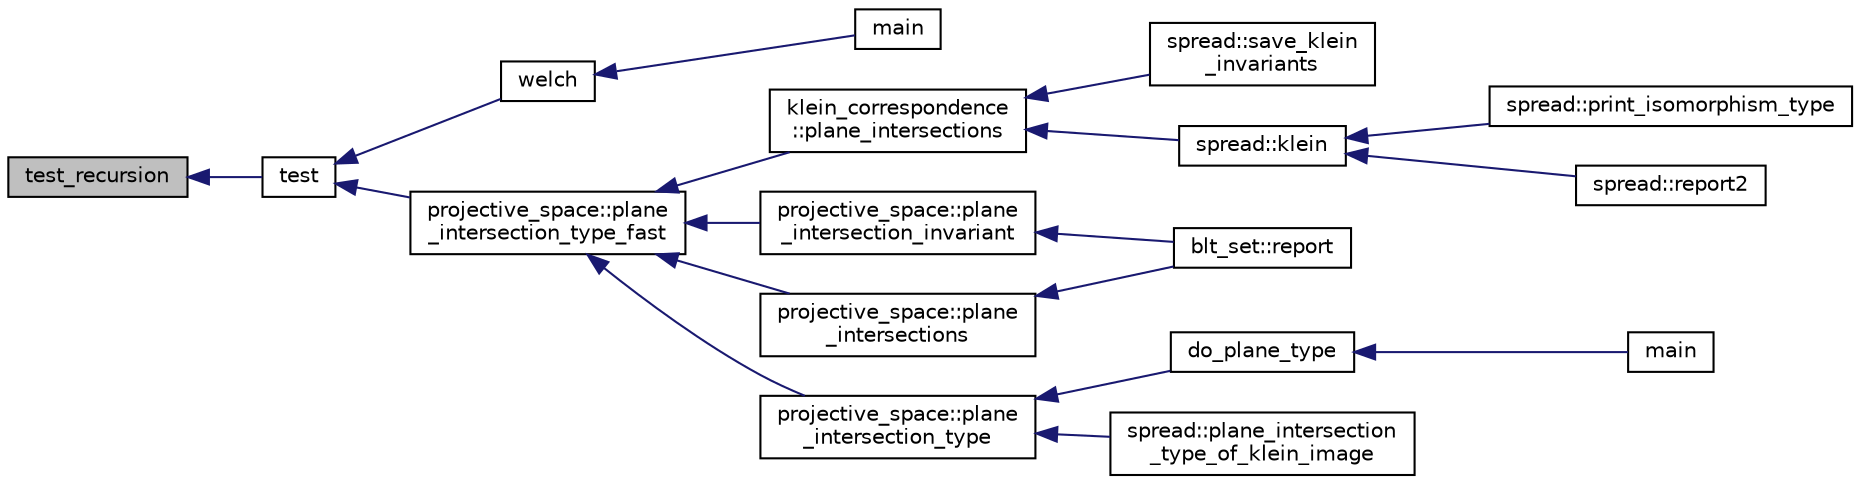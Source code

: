 digraph "test_recursion"
{
  edge [fontname="Helvetica",fontsize="10",labelfontname="Helvetica",labelfontsize="10"];
  node [fontname="Helvetica",fontsize="10",shape=record];
  rankdir="LR";
  Node162 [label="test_recursion",height=0.2,width=0.4,color="black", fillcolor="grey75", style="filled", fontcolor="black"];
  Node162 -> Node163 [dir="back",color="midnightblue",fontsize="10",style="solid",fontname="Helvetica"];
  Node163 [label="test",height=0.2,width=0.4,color="black", fillcolor="white", style="filled",URL="$d6/d90/costas_8_c.html#a19b6864eaeff2e2424ca297158651278"];
  Node163 -> Node164 [dir="back",color="midnightblue",fontsize="10",style="solid",fontname="Helvetica"];
  Node164 [label="welch",height=0.2,width=0.4,color="black", fillcolor="white", style="filled",URL="$d6/d90/costas_8_c.html#a1be7f35236ad96218a7433ee282d50a8"];
  Node164 -> Node165 [dir="back",color="midnightblue",fontsize="10",style="solid",fontname="Helvetica"];
  Node165 [label="main",height=0.2,width=0.4,color="black", fillcolor="white", style="filled",URL="$d6/d90/costas_8_c.html#a3c04138a5bfe5d72780bb7e82a18e627"];
  Node163 -> Node166 [dir="back",color="midnightblue",fontsize="10",style="solid",fontname="Helvetica"];
  Node166 [label="projective_space::plane\l_intersection_type_fast",height=0.2,width=0.4,color="black", fillcolor="white", style="filled",URL="$d2/d17/classprojective__space.html#ac67be7eb594ae22dc8f1e5235f341d2d"];
  Node166 -> Node167 [dir="back",color="midnightblue",fontsize="10",style="solid",fontname="Helvetica"];
  Node167 [label="klein_correspondence\l::plane_intersections",height=0.2,width=0.4,color="black", fillcolor="white", style="filled",URL="$d7/d99/classklein__correspondence.html#a561aa0d3a66d19a10f9945561a5880b5"];
  Node167 -> Node168 [dir="back",color="midnightblue",fontsize="10",style="solid",fontname="Helvetica"];
  Node168 [label="spread::save_klein\l_invariants",height=0.2,width=0.4,color="black", fillcolor="white", style="filled",URL="$da/dc1/classspread.html#af3b0d52e28dec3d6b495e79fcee88a29"];
  Node167 -> Node169 [dir="back",color="midnightblue",fontsize="10",style="solid",fontname="Helvetica"];
  Node169 [label="spread::klein",height=0.2,width=0.4,color="black", fillcolor="white", style="filled",URL="$da/dc1/classspread.html#a5deb643e8dd301ca92d96d409e85c6aa"];
  Node169 -> Node170 [dir="back",color="midnightblue",fontsize="10",style="solid",fontname="Helvetica"];
  Node170 [label="spread::print_isomorphism_type",height=0.2,width=0.4,color="black", fillcolor="white", style="filled",URL="$da/dc1/classspread.html#ac00cfa228f832076e6e5d81319828fa7"];
  Node169 -> Node171 [dir="back",color="midnightblue",fontsize="10",style="solid",fontname="Helvetica"];
  Node171 [label="spread::report2",height=0.2,width=0.4,color="black", fillcolor="white", style="filled",URL="$da/dc1/classspread.html#a543a79e4e7306af291584f53dacbfdd8"];
  Node166 -> Node172 [dir="back",color="midnightblue",fontsize="10",style="solid",fontname="Helvetica"];
  Node172 [label="projective_space::plane\l_intersection_invariant",height=0.2,width=0.4,color="black", fillcolor="white", style="filled",URL="$d2/d17/classprojective__space.html#ae4ac1e0ff5c8c72ddb504b8931a43e79"];
  Node172 -> Node173 [dir="back",color="midnightblue",fontsize="10",style="solid",fontname="Helvetica"];
  Node173 [label="blt_set::report",height=0.2,width=0.4,color="black", fillcolor="white", style="filled",URL="$d1/d3d/classblt__set.html#a6b19f88bd2b92ebfba7e7c362eb9065c"];
  Node166 -> Node174 [dir="back",color="midnightblue",fontsize="10",style="solid",fontname="Helvetica"];
  Node174 [label="projective_space::plane\l_intersection_type",height=0.2,width=0.4,color="black", fillcolor="white", style="filled",URL="$d2/d17/classprojective__space.html#a56e1a6fec768ec2e052bf609872e229b"];
  Node174 -> Node175 [dir="back",color="midnightblue",fontsize="10",style="solid",fontname="Helvetica"];
  Node175 [label="do_plane_type",height=0.2,width=0.4,color="black", fillcolor="white", style="filled",URL="$d4/d67/geometry_8h.html#a886f1d0c92a60be97721430f1b10b2ac"];
  Node175 -> Node176 [dir="back",color="midnightblue",fontsize="10",style="solid",fontname="Helvetica"];
  Node176 [label="main",height=0.2,width=0.4,color="black", fillcolor="white", style="filled",URL="$d0/d2f/process_8_c.html#a3c04138a5bfe5d72780bb7e82a18e627"];
  Node174 -> Node177 [dir="back",color="midnightblue",fontsize="10",style="solid",fontname="Helvetica"];
  Node177 [label="spread::plane_intersection\l_type_of_klein_image",height=0.2,width=0.4,color="black", fillcolor="white", style="filled",URL="$da/dc1/classspread.html#af24965c92b11f083efef562901770e17"];
  Node166 -> Node178 [dir="back",color="midnightblue",fontsize="10",style="solid",fontname="Helvetica"];
  Node178 [label="projective_space::plane\l_intersections",height=0.2,width=0.4,color="black", fillcolor="white", style="filled",URL="$d2/d17/classprojective__space.html#a22f16785983fa60d7c91051e54cd7e7b"];
  Node178 -> Node173 [dir="back",color="midnightblue",fontsize="10",style="solid",fontname="Helvetica"];
}
